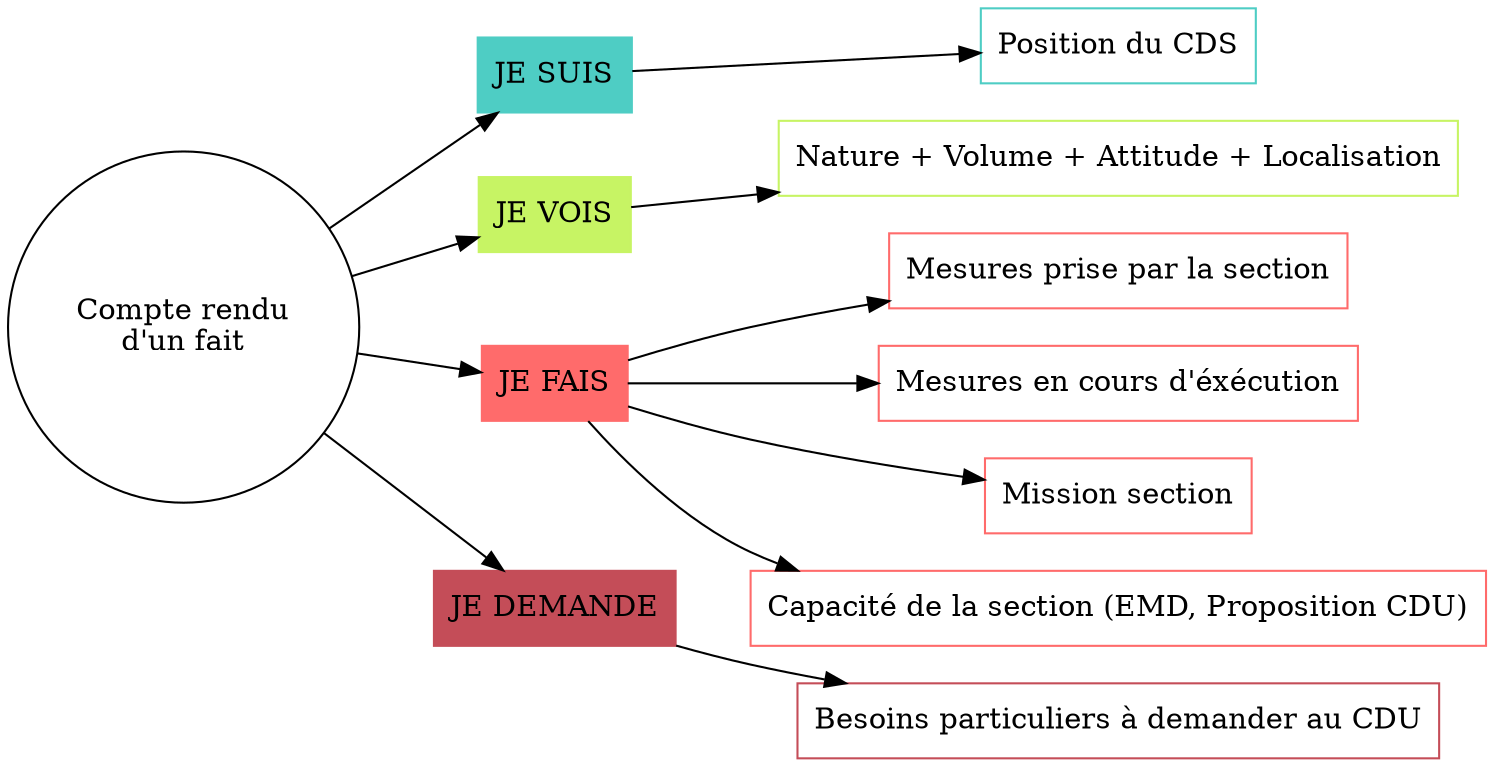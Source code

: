 digraph {

    graph [layout = dot, overlap=false, rankdir=LR, ordering="out"]
    
    node [shape = circle]
    "Compte rendu\nd'un fait"
    
    node [shape = rectangle]
    node [color = "#4ECDC4"]
    "JE SUIS" [style = filled]
    "JE SUIS" -> "Position du CDS"
    node [color = "#C7F464"] 
    "JE VOIS" [style = filled]
    "JE VOIS" -> "Nature + Volume + Attitude + Localisation"
    node [color = "#FF6B6B"]
    "JE FAIS" [style = filled]
    "JE FAIS" -> "Mesures prise par la section", "Mesures en cours d'éxécution", "Mission section", "Capacité de la section (EMD, Proposition CDU)"
    node [color = "#C44D58"]
    "JE DEMANDE" [style = filled] 
    "JE DEMANDE" -> "Besoins particuliers à demander au CDU" 
    

    "Compte rendu\nd'un fait" -> "JE SUIS", "JE VOIS", "JE FAIS", "JE DEMANDE"
    
}
